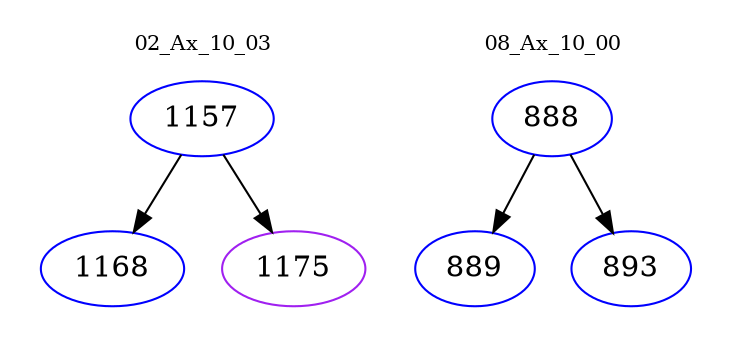 digraph{
subgraph cluster_0 {
color = white
label = "02_Ax_10_03";
fontsize=10;
T0_1157 [label="1157", color="blue"]
T0_1157 -> T0_1168 [color="black"]
T0_1168 [label="1168", color="blue"]
T0_1157 -> T0_1175 [color="black"]
T0_1175 [label="1175", color="purple"]
}
subgraph cluster_1 {
color = white
label = "08_Ax_10_00";
fontsize=10;
T1_888 [label="888", color="blue"]
T1_888 -> T1_889 [color="black"]
T1_889 [label="889", color="blue"]
T1_888 -> T1_893 [color="black"]
T1_893 [label="893", color="blue"]
}
}
